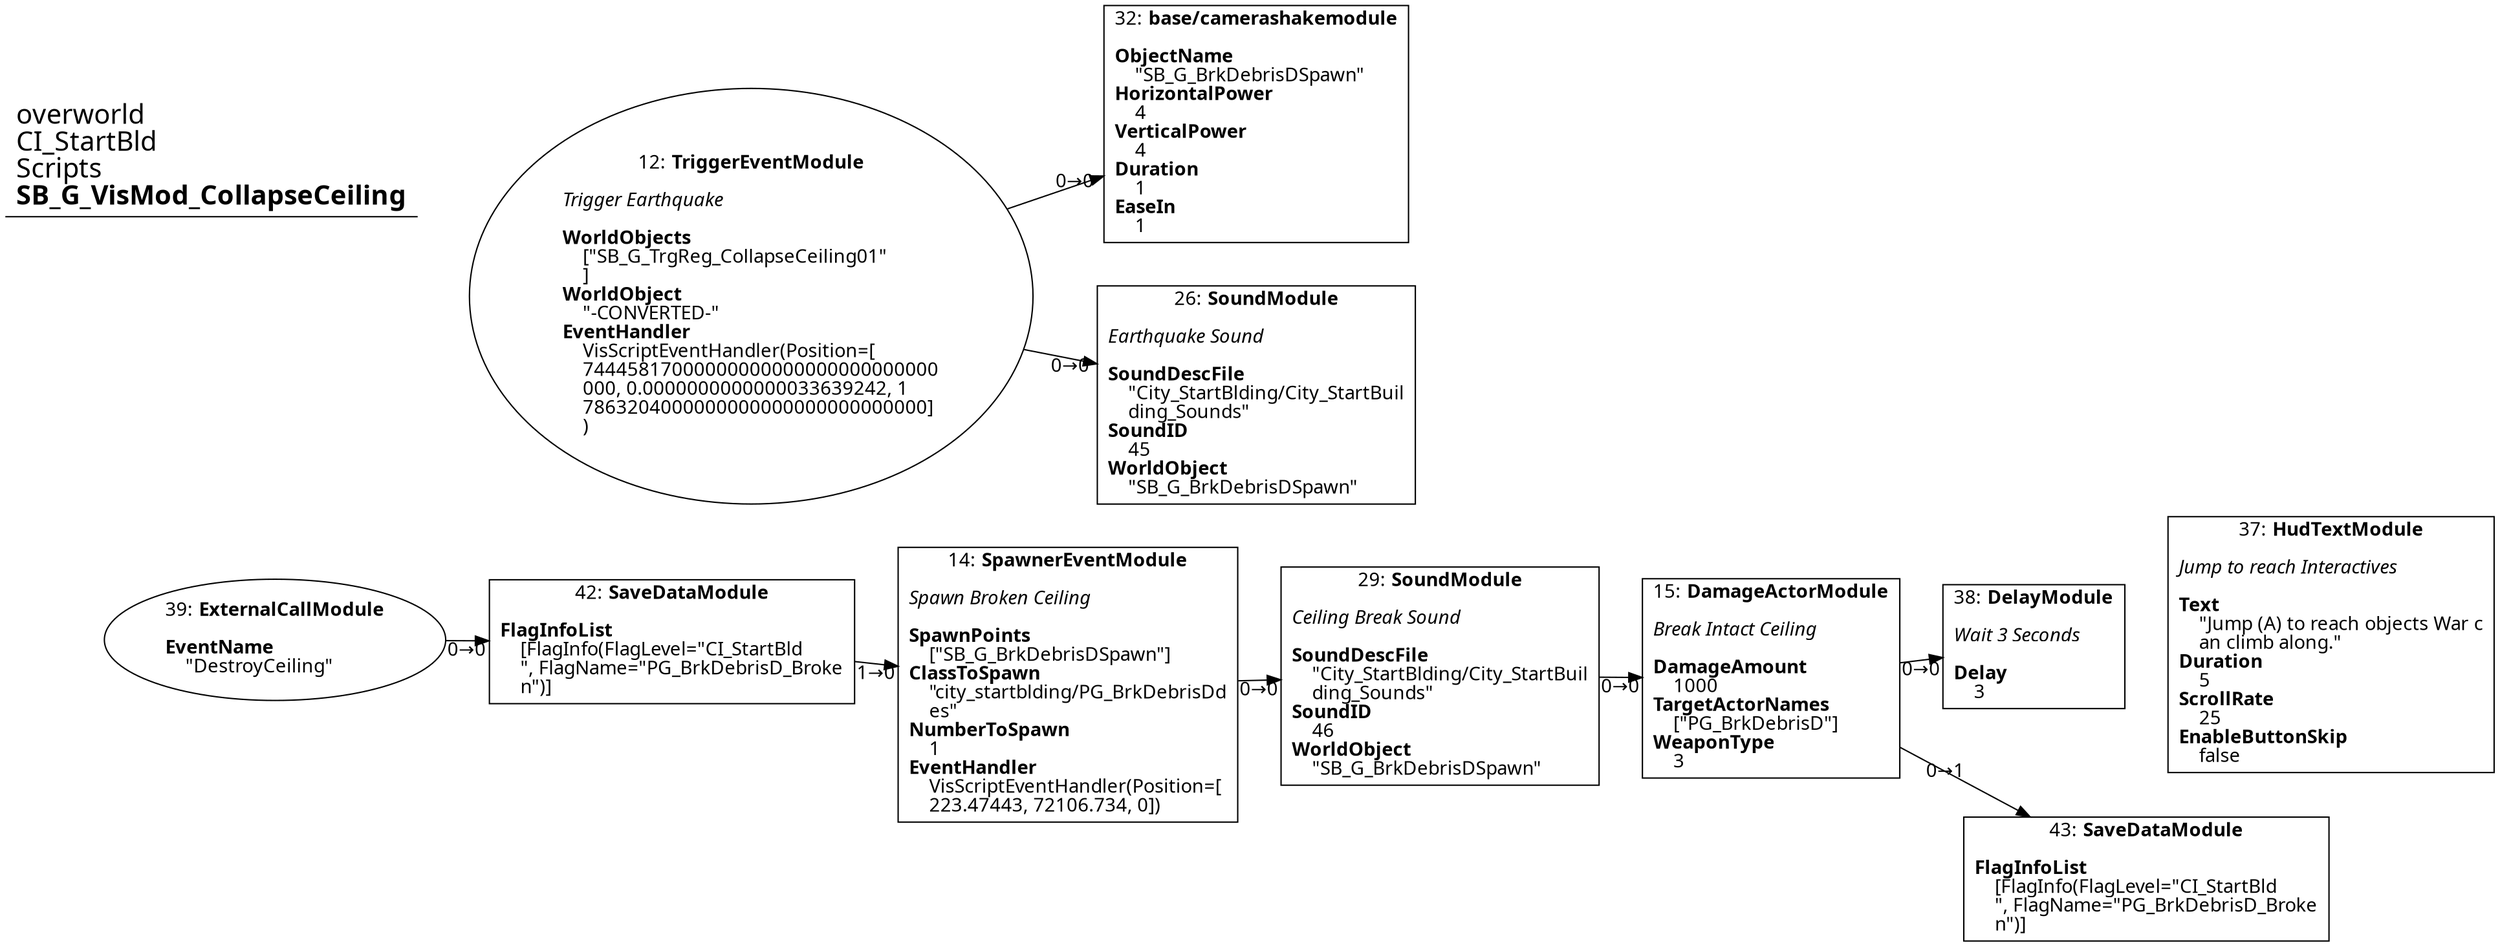 digraph {
    layout = fdp;
    overlap = prism;
    sep = "+16";
    splines = spline;

    node [ shape = box ];

    graph [ fontname = "Segoe UI" ];
    node [ fontname = "Segoe UI" ];
    edge [ fontname = "Segoe UI" ];

    12 [ label = <12: <b>TriggerEventModule</b><br/><br/><i>Trigger Earthquake<br align="left"/></i><br align="left"/><b>WorldObjects</b><br align="left"/>    [&quot;SB_G_TrgReg_CollapseCeiling01&quot;<br align="left"/>    ]<br align="left"/><b>WorldObject</b><br align="left"/>    &quot;-CONVERTED-&quot;<br align="left"/><b>EventHandler</b><br align="left"/>    VisScriptEventHandler(Position=[<br align="left"/>    74445817000000000000000000000000<br align="left"/>    000, 0.0000000000000033639242, 1<br align="left"/>    7863204000000000000000000000000]<br align="left"/>    )<br align="left"/>> ];
    12 [ shape = oval ]
    12 [ pos = "0.08400001,-0.29900002!" ];
    12 -> 26 [ label = "0→0" ];
    12 -> 32 [ label = "0→0" ];

    14 [ label = <14: <b>SpawnerEventModule</b><br/><br/><i>Spawn Broken Ceiling<br align="left"/></i><br align="left"/><b>SpawnPoints</b><br align="left"/>    [&quot;SB_G_BrkDebrisDSpawn&quot;]<br align="left"/><b>ClassToSpawn</b><br align="left"/>    &quot;city_startblding/PG_BrkDebrisDd<br align="left"/>    es&quot;<br align="left"/><b>NumberToSpawn</b><br align="left"/>    1<br align="left"/><b>EventHandler</b><br align="left"/>    VisScriptEventHandler(Position=[<br align="left"/>    223.47443, 72106.734, 0])<br align="left"/>> ];
    14 [ pos = "0.37600002,-0.614!" ];
    14 -> 29 [ label = "0→0" ];

    15 [ label = <15: <b>DamageActorModule</b><br/><br/><i>Break Intact Ceiling<br align="left"/></i><br align="left"/><b>DamageAmount</b><br align="left"/>    1000<br align="left"/><b>TargetActorNames</b><br align="left"/>    [&quot;PG_BrkDebrisD&quot;]<br align="left"/><b>WeaponType</b><br align="left"/>    3<br align="left"/>> ];
    15 [ pos = "0.82100004,-0.614!" ];
    15 -> 38 [ label = "0→0" ];
    15 -> 43 [ label = "0→1" ];

    26 [ label = <26: <b>SoundModule</b><br/><br/><i>Earthquake Sound<br align="left"/></i><br align="left"/><b>SoundDescFile</b><br align="left"/>    &quot;City_StartBlding/City_StartBuil<br align="left"/>    ding_Sounds&quot;<br align="left"/><b>SoundID</b><br align="left"/>    45<br align="left"/><b>WorldObject</b><br align="left"/>    &quot;SB_G_BrkDebrisDSpawn&quot;<br align="left"/>> ];
    26 [ pos = "0.39100003,-0.34300002!" ];

    29 [ label = <29: <b>SoundModule</b><br/><br/><i>Ceiling Break Sound<br align="left"/></i><br align="left"/><b>SoundDescFile</b><br align="left"/>    &quot;City_StartBlding/City_StartBuil<br align="left"/>    ding_Sounds&quot;<br align="left"/><b>SoundID</b><br align="left"/>    46<br align="left"/><b>WorldObject</b><br align="left"/>    &quot;SB_G_BrkDebrisDSpawn&quot;<br align="left"/>> ];
    29 [ pos = "0.647,-0.614!" ];
    29 -> 15 [ label = "0→0" ];

    32 [ label = <32: <b>base/camerashakemodule</b><br/><br/><b>ObjectName</b><br align="left"/>    &quot;SB_G_BrkDebrisDSpawn&quot;<br align="left"/><b>HorizontalPower</b><br align="left"/>    4<br align="left"/><b>VerticalPower</b><br align="left"/>    4<br align="left"/><b>Duration</b><br align="left"/>    1<br align="left"/><b>EaseIn</b><br align="left"/>    1<br align="left"/>> ];
    32 [ pos = "0.38500002,-0.23400001!" ];

    37 [ label = <37: <b>HudTextModule</b><br/><br/><i>Jump to reach Interactives<br align="left"/></i><br align="left"/><b>Text</b><br align="left"/>    &quot;Jump (A) to reach objects War c<br align="left"/>    an climb along.&quot;<br align="left"/><b>Duration</b><br align="left"/>    5<br align="left"/><b>ScrollRate</b><br align="left"/>    25<br align="left"/><b>EnableButtonSkip</b><br align="left"/>    false<br align="left"/>> ];
    37 [ pos = "1.197,-0.61300004!" ];

    38 [ label = <38: <b>DelayModule</b><br/><br/><i>Wait 3 Seconds<br align="left"/></i><br align="left"/><b>Delay</b><br align="left"/>    3<br align="left"/>> ];
    38 [ pos = "1.0500001,-0.614!" ];

    39 [ label = <39: <b>ExternalCallModule</b><br/><br/><b>EventName</b><br align="left"/>    &quot;DestroyCeiling&quot;<br align="left"/>> ];
    39 [ shape = oval ]
    39 [ pos = "-0.163,-0.591!" ];
    39 -> 42 [ label = "0→0" ];

    42 [ label = <42: <b>SaveDataModule</b><br/><br/><b>FlagInfoList</b><br align="left"/>    [FlagInfo(FlagLevel=&quot;CI_StartBld<br align="left"/>    &quot;, FlagName=&quot;PG_BrkDebrisD_Broke<br align="left"/>    n&quot;)]<br align="left"/>> ];
    42 [ pos = "0.09,-0.591!" ];
    42 -> 14 [ label = "1→0" ];

    43 [ label = <43: <b>SaveDataModule</b><br/><br/><b>FlagInfoList</b><br align="left"/>    [FlagInfo(FlagLevel=&quot;CI_StartBld<br align="left"/>    &quot;, FlagName=&quot;PG_BrkDebrisD_Broke<br align="left"/>    n&quot;)]<br align="left"/>> ];
    43 [ pos = "1.054,-0.78300005!" ];

    title [ pos = "-0.164,-0.23300001!" ];
    title [ shape = underline ];
    title [ label = <<font point-size="20">overworld<br align="left"/>CI_StartBld<br align="left"/>Scripts<br align="left"/><b>SB_G_VisMod_CollapseCeiling</b><br align="left"/></font>> ];
}
